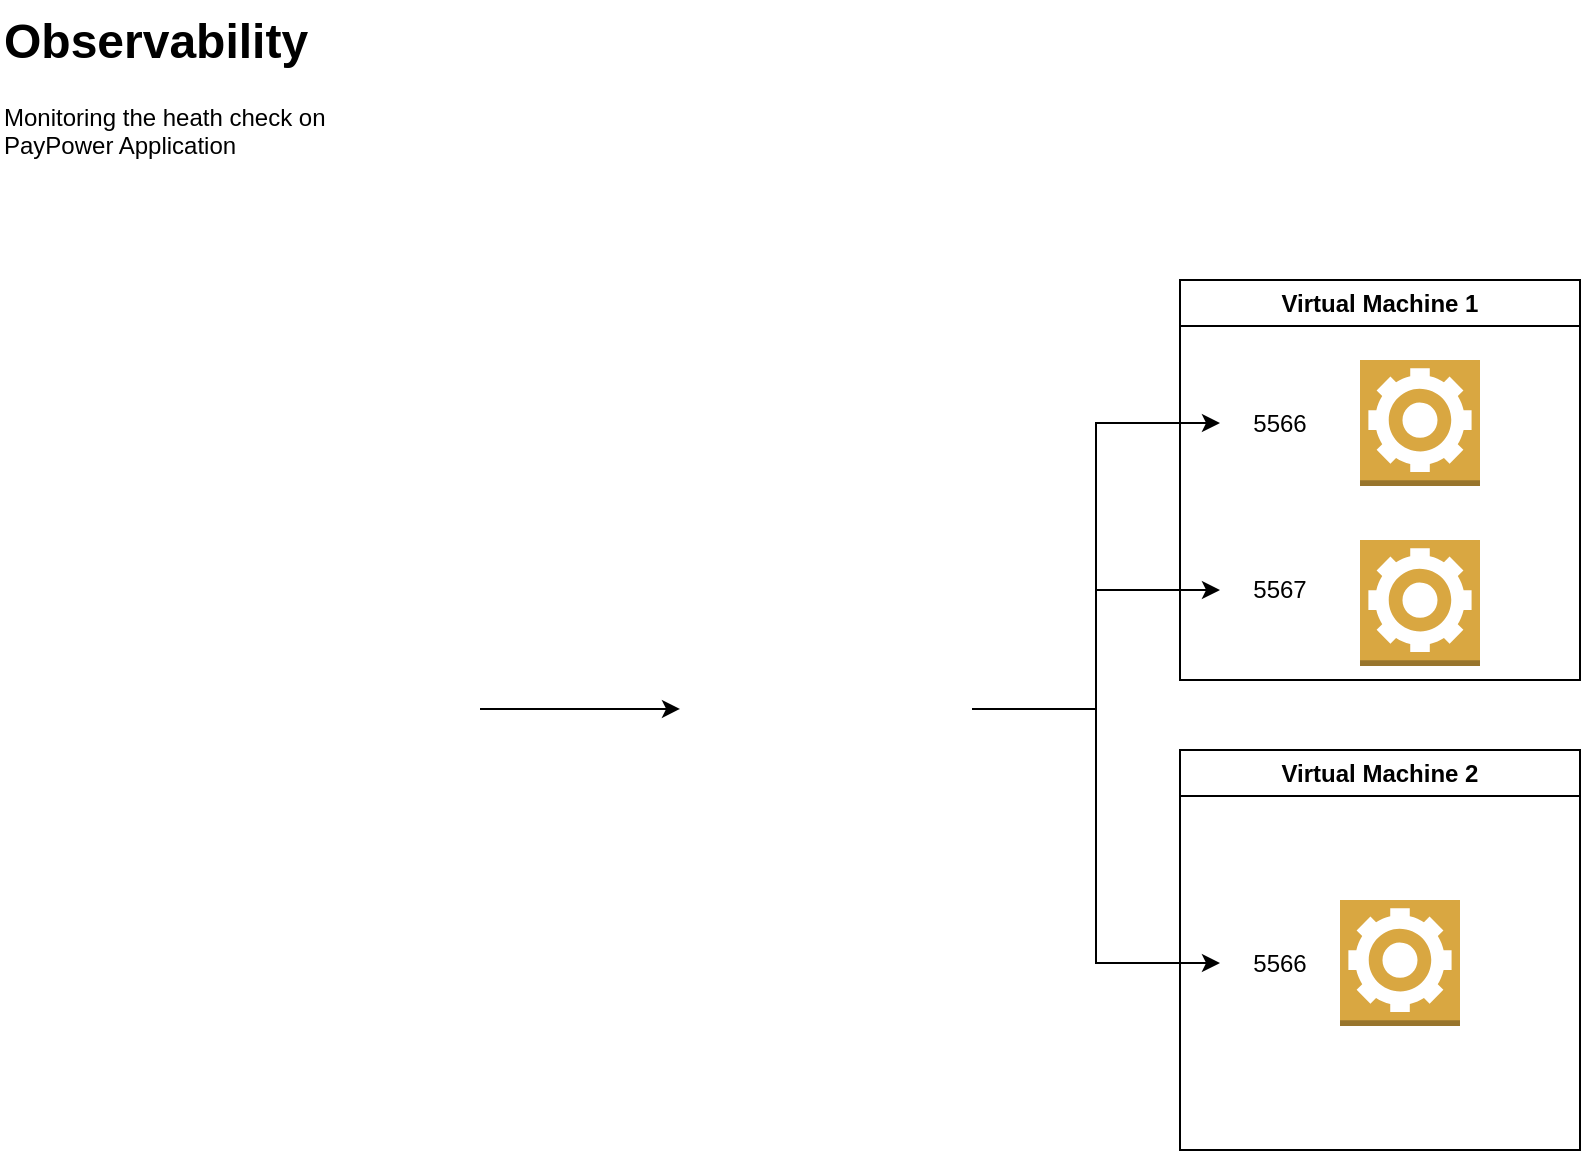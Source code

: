 <mxfile version="24.3.1" type="github" pages="3">
  <diagram name="Página-1" id="yDubu6qxKt_e2WaJ1Wzc">
    <mxGraphModel dx="1420" dy="738" grid="1" gridSize="10" guides="1" tooltips="1" connect="1" arrows="1" fold="1" page="1" pageScale="1" pageWidth="827" pageHeight="1169" math="0" shadow="0">
      <root>
        <mxCell id="0" />
        <mxCell id="1" parent="0" />
        <mxCell id="77Q_cmuyWrkjRSAyKT8y-12" style="edgeStyle=orthogonalEdgeStyle;rounded=0;orthogonalLoop=1;jettySize=auto;html=1;" parent="1" source="77Q_cmuyWrkjRSAyKT8y-1" target="77Q_cmuyWrkjRSAyKT8y-2" edge="1">
          <mxGeometry relative="1" as="geometry" />
        </mxCell>
        <mxCell id="77Q_cmuyWrkjRSAyKT8y-1" value="" style="shape=image;verticalLabelPosition=bottom;labelBackgroundColor=default;verticalAlign=top;aspect=fixed;imageAspect=0;image=https://www.gocache.com.br/wp-content/uploads/2021/09/datadog-o-que-e.png;" parent="1" vertex="1">
          <mxGeometry x="90" y="320" width="170" height="88.92" as="geometry" />
        </mxCell>
        <mxCell id="77Q_cmuyWrkjRSAyKT8y-13" style="edgeStyle=orthogonalEdgeStyle;rounded=0;orthogonalLoop=1;jettySize=auto;html=1;entryX=0;entryY=0.5;entryDx=0;entryDy=0;" parent="1" source="77Q_cmuyWrkjRSAyKT8y-2" target="77Q_cmuyWrkjRSAyKT8y-9" edge="1">
          <mxGeometry relative="1" as="geometry" />
        </mxCell>
        <mxCell id="77Q_cmuyWrkjRSAyKT8y-14" style="edgeStyle=orthogonalEdgeStyle;rounded=0;orthogonalLoop=1;jettySize=auto;html=1;" parent="1" source="77Q_cmuyWrkjRSAyKT8y-2" target="77Q_cmuyWrkjRSAyKT8y-10" edge="1">
          <mxGeometry relative="1" as="geometry" />
        </mxCell>
        <mxCell id="77Q_cmuyWrkjRSAyKT8y-15" style="edgeStyle=orthogonalEdgeStyle;rounded=0;orthogonalLoop=1;jettySize=auto;html=1;entryX=0;entryY=0.5;entryDx=0;entryDy=0;" parent="1" source="77Q_cmuyWrkjRSAyKT8y-2" target="77Q_cmuyWrkjRSAyKT8y-11" edge="1">
          <mxGeometry relative="1" as="geometry" />
        </mxCell>
        <mxCell id="77Q_cmuyWrkjRSAyKT8y-2" value="" style="shape=image;verticalLabelPosition=bottom;labelBackgroundColor=default;verticalAlign=top;aspect=fixed;imageAspect=0;image=https://www.australtech.net/wp-content/uploads/2019/04/docker_facebook_share.png;" parent="1" vertex="1">
          <mxGeometry x="360" y="302.1" width="146" height="124.71" as="geometry" />
        </mxCell>
        <mxCell id="77Q_cmuyWrkjRSAyKT8y-4" value="" style="outlineConnect=0;dashed=0;verticalLabelPosition=bottom;verticalAlign=top;align=center;html=1;shape=mxgraph.aws3.worker;fillColor=#D9A741;gradientColor=none;" parent="1" vertex="1">
          <mxGeometry x="700" y="280" width="60" height="63" as="geometry" />
        </mxCell>
        <mxCell id="77Q_cmuyWrkjRSAyKT8y-6" value="Virtual Machine 1" style="swimlane;whiteSpace=wrap;html=1;" parent="1" vertex="1">
          <mxGeometry x="610" y="150" width="200" height="200" as="geometry" />
        </mxCell>
        <mxCell id="77Q_cmuyWrkjRSAyKT8y-3" value="" style="outlineConnect=0;dashed=0;verticalLabelPosition=bottom;verticalAlign=top;align=center;html=1;shape=mxgraph.aws3.worker;fillColor=#D9A741;gradientColor=none;" parent="77Q_cmuyWrkjRSAyKT8y-6" vertex="1">
          <mxGeometry x="90" y="40" width="60" height="63" as="geometry" />
        </mxCell>
        <mxCell id="77Q_cmuyWrkjRSAyKT8y-9" value="5566" style="text;html=1;align=center;verticalAlign=middle;whiteSpace=wrap;rounded=0;" parent="77Q_cmuyWrkjRSAyKT8y-6" vertex="1">
          <mxGeometry x="20" y="56.5" width="60" height="30" as="geometry" />
        </mxCell>
        <mxCell id="77Q_cmuyWrkjRSAyKT8y-10" value="5567" style="text;html=1;align=center;verticalAlign=middle;whiteSpace=wrap;rounded=0;" parent="77Q_cmuyWrkjRSAyKT8y-6" vertex="1">
          <mxGeometry x="20" y="140" width="60" height="30" as="geometry" />
        </mxCell>
        <mxCell id="77Q_cmuyWrkjRSAyKT8y-7" value="Virtual Machine 2" style="swimlane;whiteSpace=wrap;html=1;" parent="1" vertex="1">
          <mxGeometry x="610" y="385" width="200" height="200" as="geometry" />
        </mxCell>
        <mxCell id="77Q_cmuyWrkjRSAyKT8y-8" value="" style="outlineConnect=0;dashed=0;verticalLabelPosition=bottom;verticalAlign=top;align=center;html=1;shape=mxgraph.aws3.worker;fillColor=#D9A741;gradientColor=none;" parent="77Q_cmuyWrkjRSAyKT8y-7" vertex="1">
          <mxGeometry x="80" y="75" width="60" height="63" as="geometry" />
        </mxCell>
        <mxCell id="77Q_cmuyWrkjRSAyKT8y-11" value="5566" style="text;html=1;align=center;verticalAlign=middle;whiteSpace=wrap;rounded=0;" parent="77Q_cmuyWrkjRSAyKT8y-7" vertex="1">
          <mxGeometry x="20" y="91.5" width="60" height="30" as="geometry" />
        </mxCell>
        <mxCell id="77Q_cmuyWrkjRSAyKT8y-16" value="&lt;h1 style=&quot;margin-top: 0px;&quot;&gt;Observability&lt;/h1&gt;&lt;p&gt;Monitoring the heath check on PayPower Application&lt;br&gt;&lt;/p&gt;" style="text;html=1;whiteSpace=wrap;overflow=hidden;rounded=0;" parent="1" vertex="1">
          <mxGeometry x="20" y="10" width="180" height="120" as="geometry" />
        </mxCell>
      </root>
    </mxGraphModel>
  </diagram>
  <diagram id="1uEvrKMEmSfflZ1gszDX" name="Página-2">
    <mxGraphModel dx="1420" dy="738" grid="1" gridSize="10" guides="1" tooltips="1" connect="1" arrows="1" fold="1" page="1" pageScale="1" pageWidth="827" pageHeight="1169" math="0" shadow="0">
      <root>
        <mxCell id="0" />
        <mxCell id="1" parent="0" />
        <mxCell id="39nnla6RMbSEsjrQqWDa-1" value="" style="outlineConnect=0;dashed=0;verticalLabelPosition=bottom;verticalAlign=top;align=center;html=1;shape=mxgraph.aws3.worker;fillColor=#D9A741;gradientColor=none;" parent="1" vertex="1">
          <mxGeometry x="120" y="260" width="60" height="63" as="geometry" />
        </mxCell>
        <mxCell id="IAVchIXWx0Suhdi2n1mN-2" style="edgeStyle=orthogonalEdgeStyle;rounded=0;orthogonalLoop=1;jettySize=auto;html=1;exitX=1;exitY=0.5;exitDx=0;exitDy=0;entryX=0;entryY=0.5;entryDx=0;entryDy=0;" parent="1" source="39nnla6RMbSEsjrQqWDa-2" target="PtUlry88TN38Zra93QUV-1" edge="1">
          <mxGeometry relative="1" as="geometry" />
        </mxCell>
        <mxCell id="39nnla6RMbSEsjrQqWDa-2" value="Virtual Machine 1" style="swimlane;whiteSpace=wrap;html=1;" parent="1" vertex="1">
          <mxGeometry x="30" y="130" width="200" height="200" as="geometry" />
        </mxCell>
        <mxCell id="39nnla6RMbSEsjrQqWDa-3" value="" style="outlineConnect=0;dashed=0;verticalLabelPosition=bottom;verticalAlign=top;align=center;html=1;shape=mxgraph.aws3.worker;fillColor=#D9A741;gradientColor=none;" parent="39nnla6RMbSEsjrQqWDa-2" vertex="1">
          <mxGeometry x="90" y="40" width="60" height="63" as="geometry" />
        </mxCell>
        <mxCell id="IAVchIXWx0Suhdi2n1mN-3" style="edgeStyle=orthogonalEdgeStyle;rounded=0;orthogonalLoop=1;jettySize=auto;html=1;exitX=1;exitY=0.5;exitDx=0;exitDy=0;entryX=0;entryY=0.75;entryDx=0;entryDy=0;" parent="1" source="39nnla6RMbSEsjrQqWDa-6" target="PtUlry88TN38Zra93QUV-1" edge="1">
          <mxGeometry relative="1" as="geometry" />
        </mxCell>
        <mxCell id="39nnla6RMbSEsjrQqWDa-6" value="Virtual Machine 2" style="swimlane;whiteSpace=wrap;html=1;" parent="1" vertex="1">
          <mxGeometry x="30" y="365" width="200" height="200" as="geometry" />
        </mxCell>
        <mxCell id="39nnla6RMbSEsjrQqWDa-7" value="" style="outlineConnect=0;dashed=0;verticalLabelPosition=bottom;verticalAlign=top;align=center;html=1;shape=mxgraph.aws3.worker;fillColor=#D9A741;gradientColor=none;" parent="39nnla6RMbSEsjrQqWDa-6" vertex="1">
          <mxGeometry x="80" y="75" width="60" height="63" as="geometry" />
        </mxCell>
        <mxCell id="IAVchIXWx0Suhdi2n1mN-6" style="edgeStyle=orthogonalEdgeStyle;rounded=0;orthogonalLoop=1;jettySize=auto;html=1;entryX=0;entryY=0.5;entryDx=0;entryDy=0;" parent="1" source="PtUlry88TN38Zra93QUV-1" target="IAVchIXWx0Suhdi2n1mN-1" edge="1">
          <mxGeometry relative="1" as="geometry" />
        </mxCell>
        <mxCell id="PtUlry88TN38Zra93QUV-1" value="" style="shape=image;verticalLabelPosition=bottom;labelBackgroundColor=default;verticalAlign=top;aspect=fixed;imageAspect=0;image=https://www.gocache.com.br/wp-content/uploads/2021/09/datadog-o-que-e.png;" parent="1" vertex="1">
          <mxGeometry x="310" y="300" width="170" height="88.92" as="geometry" />
        </mxCell>
        <mxCell id="IAVchIXWx0Suhdi2n1mN-1" value="" style="shape=image;verticalLabelPosition=bottom;labelBackgroundColor=default;verticalAlign=top;aspect=fixed;imageAspect=0;image=https://www.gocache.com.br/wp-content/uploads/2021/09/datadog-o-que-e.png;" parent="1" vertex="1">
          <mxGeometry x="590" y="300" width="170" height="88.92" as="geometry" />
        </mxCell>
        <mxCell id="IAVchIXWx0Suhdi2n1mN-5" value="Datadog Agent" style="text;html=1;align=center;verticalAlign=middle;whiteSpace=wrap;rounded=0;" parent="1" vertex="1">
          <mxGeometry x="310" y="400" width="160" height="30" as="geometry" />
        </mxCell>
        <mxCell id="IAVchIXWx0Suhdi2n1mN-7" value="Datadog Dashboard" style="text;html=1;align=center;verticalAlign=middle;whiteSpace=wrap;rounded=0;" parent="1" vertex="1">
          <mxGeometry x="590" y="410" width="170" height="30" as="geometry" />
        </mxCell>
      </root>
    </mxGraphModel>
  </diagram>
  <diagram id="zJArCBMmXPh-0vYY_eDN" name="Página-3">
    <mxGraphModel dx="1420" dy="738" grid="1" gridSize="10" guides="1" tooltips="1" connect="1" arrows="1" fold="1" page="1" pageScale="1" pageWidth="827" pageHeight="1169" math="0" shadow="0">
      <root>
        <mxCell id="0" />
        <mxCell id="1" parent="0" />
        <mxCell id="vGrDHg2LwM2_GgmLCUEK-1" style="edgeStyle=orthogonalEdgeStyle;rounded=0;orthogonalLoop=1;jettySize=auto;html=1;" parent="1" source="vGrDHg2LwM2_GgmLCUEK-2" target="vGrDHg2LwM2_GgmLCUEK-3" edge="1">
          <mxGeometry relative="1" as="geometry" />
        </mxCell>
        <mxCell id="vGrDHg2LwM2_GgmLCUEK-2" value="" style="shape=image;verticalLabelPosition=bottom;labelBackgroundColor=default;verticalAlign=top;aspect=fixed;imageAspect=0;image=https://www.gocache.com.br/wp-content/uploads/2021/09/datadog-o-que-e.png;" parent="1" vertex="1">
          <mxGeometry x="90" y="320" width="170" height="88.92" as="geometry" />
        </mxCell>
        <mxCell id="vGrDHg2LwM2_GgmLCUEK-3" value="" style="shape=image;verticalLabelPosition=bottom;labelBackgroundColor=default;verticalAlign=top;aspect=fixed;imageAspect=0;image=https://www.australtech.net/wp-content/uploads/2019/04/docker_facebook_share.png;" parent="1" vertex="1">
          <mxGeometry x="360" y="302.1" width="146" height="124.71" as="geometry" />
        </mxCell>
        <mxCell id="vGrDHg2LwM2_GgmLCUEK-4" value="&lt;h1 style=&quot;margin-top: 0px;&quot;&gt;Observability&lt;/h1&gt;&lt;p&gt;Monitoring the heath check on Authorization Process&lt;br&gt;&lt;/p&gt;" style="text;html=1;whiteSpace=wrap;overflow=hidden;rounded=0;" parent="1" vertex="1">
          <mxGeometry x="20" y="10" width="180" height="120" as="geometry" />
        </mxCell>
        <mxCell id="WaavnQETRbF7cJld9xq0-8" style="edgeStyle=orthogonalEdgeStyle;rounded=0;orthogonalLoop=1;jettySize=auto;html=1;exitX=0.5;exitY=1;exitDx=0;exitDy=0;entryX=0.5;entryY=0;entryDx=0;entryDy=0;" parent="1" source="WaavnQETRbF7cJld9xq0-1" target="WaavnQETRbF7cJld9xq0-5" edge="1">
          <mxGeometry relative="1" as="geometry" />
        </mxCell>
        <mxCell id="WaavnQETRbF7cJld9xq0-12" style="edgeStyle=orthogonalEdgeStyle;rounded=0;orthogonalLoop=1;jettySize=auto;html=1;exitX=1;exitY=0.5;exitDx=0;exitDy=0;entryX=0;entryY=0.5;entryDx=0;entryDy=0;" parent="1" source="WaavnQETRbF7cJld9xq0-1" target="WaavnQETRbF7cJld9xq0-9" edge="1">
          <mxGeometry relative="1" as="geometry" />
        </mxCell>
        <mxCell id="WaavnQETRbF7cJld9xq0-1" value="Virtual Machine 1" style="swimlane;whiteSpace=wrap;html=1;" parent="1" vertex="1">
          <mxGeometry x="754" y="264.46" width="200" height="200" as="geometry" />
        </mxCell>
        <mxCell id="WaavnQETRbF7cJld9xq0-3" value="PayRoute Application" style="text;html=1;align=center;verticalAlign=middle;whiteSpace=wrap;rounded=0;" parent="WaavnQETRbF7cJld9xq0-1" vertex="1">
          <mxGeometry x="80" y="155.55" width="60" height="30" as="geometry" />
        </mxCell>
        <mxCell id="yCrNz0Nwn888qPj6RsdR-1" value="" style="aspect=fixed;sketch=0;html=1;dashed=0;whitespace=wrap;fillColor=#2875E2;strokeColor=#ffffff;points=[[0.005,0.63,0],[0.1,0.2,0],[0.9,0.2,0],[0.5,0,0],[0.995,0.63,0],[0.72,0.99,0],[0.5,1,0],[0.28,0.99,0]];shape=mxgraph.kubernetes.icon2;kubernetesLabel=1;prIcon=api" vertex="1" parent="WaavnQETRbF7cJld9xq0-1">
          <mxGeometry x="72" y="53.54" width="77.56" height="74.46" as="geometry" />
        </mxCell>
        <mxCell id="WaavnQETRbF7cJld9xq0-5" value="Virtual Machine 2" style="swimlane;whiteSpace=wrap;html=1;" parent="1" vertex="1">
          <mxGeometry x="754" y="620" width="200" height="200" as="geometry" />
        </mxCell>
        <mxCell id="WaavnQETRbF7cJld9xq0-6" value="" style="outlineConnect=0;dashed=0;verticalLabelPosition=bottom;verticalAlign=top;align=center;html=1;shape=mxgraph.aws3.worker;fillColor=#D9A741;gradientColor=none;" parent="WaavnQETRbF7cJld9xq0-5" vertex="1">
          <mxGeometry x="80" y="75" width="60" height="63" as="geometry" />
        </mxCell>
        <mxCell id="WaavnQETRbF7cJld9xq0-7" value="PKS&amp;nbsp; Application" style="text;html=1;align=center;verticalAlign=middle;whiteSpace=wrap;rounded=0;" parent="WaavnQETRbF7cJld9xq0-5" vertex="1">
          <mxGeometry x="80" y="155.55" width="60" height="30" as="geometry" />
        </mxCell>
        <mxCell id="WaavnQETRbF7cJld9xq0-9" value="Dedicated Client Machine 1" style="swimlane;whiteSpace=wrap;html=1;" parent="1" vertex="1">
          <mxGeometry x="1250" y="264.45" width="200" height="200" as="geometry" />
        </mxCell>
        <mxCell id="WaavnQETRbF7cJld9xq0-10" value="" style="outlineConnect=0;dashed=0;verticalLabelPosition=bottom;verticalAlign=top;align=center;html=1;shape=mxgraph.aws3.worker;fillColor=#D9A741;gradientColor=none;" parent="WaavnQETRbF7cJld9xq0-9" vertex="1">
          <mxGeometry x="80" y="75" width="60" height="63" as="geometry" />
        </mxCell>
        <mxCell id="WaavnQETRbF7cJld9xq0-11" value="PayPower Application" style="text;html=1;align=center;verticalAlign=middle;whiteSpace=wrap;rounded=0;" parent="WaavnQETRbF7cJld9xq0-9" vertex="1">
          <mxGeometry x="80" y="155.55" width="60" height="30" as="geometry" />
        </mxCell>
        <mxCell id="yCrNz0Nwn888qPj6RsdR-2" style="edgeStyle=orthogonalEdgeStyle;rounded=0;orthogonalLoop=1;jettySize=auto;html=1;entryX=0;entryY=0.5;entryDx=0;entryDy=0;" edge="1" parent="1" source="vGrDHg2LwM2_GgmLCUEK-3" target="WaavnQETRbF7cJld9xq0-1">
          <mxGeometry relative="1" as="geometry" />
        </mxCell>
        <mxCell id="yCrNz0Nwn888qPj6RsdR-4" value="Tokenization" style="text;html=1;align=center;verticalAlign=middle;whiteSpace=wrap;rounded=0;rotation=90;" vertex="1" parent="1">
          <mxGeometry x="840" y="510" width="90" height="30" as="geometry" />
        </mxCell>
        <mxCell id="yCrNz0Nwn888qPj6RsdR-5" style="edgeStyle=orthogonalEdgeStyle;rounded=0;orthogonalLoop=1;jettySize=auto;html=1;entryX=1.021;entryY=0.809;entryDx=0;entryDy=0;entryPerimeter=0;" edge="1" parent="1" target="vGrDHg2LwM2_GgmLCUEK-3">
          <mxGeometry relative="1" as="geometry">
            <mxPoint x="750" y="403" as="sourcePoint" />
          </mxGeometry>
        </mxCell>
        <mxCell id="yCrNz0Nwn888qPj6RsdR-6" value="0110 Response" style="text;html=1;align=center;verticalAlign=middle;whiteSpace=wrap;rounded=0;" vertex="1" parent="1">
          <mxGeometry x="550" y="370" width="110" height="30" as="geometry" />
        </mxCell>
        <mxCell id="yCrNz0Nwn888qPj6RsdR-7" value="0100 Request" style="text;html=1;align=center;verticalAlign=middle;whiteSpace=wrap;rounded=0;" vertex="1" parent="1">
          <mxGeometry x="570" y="330" width="90" height="30" as="geometry" />
        </mxCell>
        <mxCell id="yCrNz0Nwn888qPj6RsdR-8" value="0100 Request" style="text;html=1;align=center;verticalAlign=middle;whiteSpace=wrap;rounded=0;rotation=0;" vertex="1" parent="1">
          <mxGeometry x="1040" y="330" width="90" height="30" as="geometry" />
        </mxCell>
      </root>
    </mxGraphModel>
  </diagram>
</mxfile>

